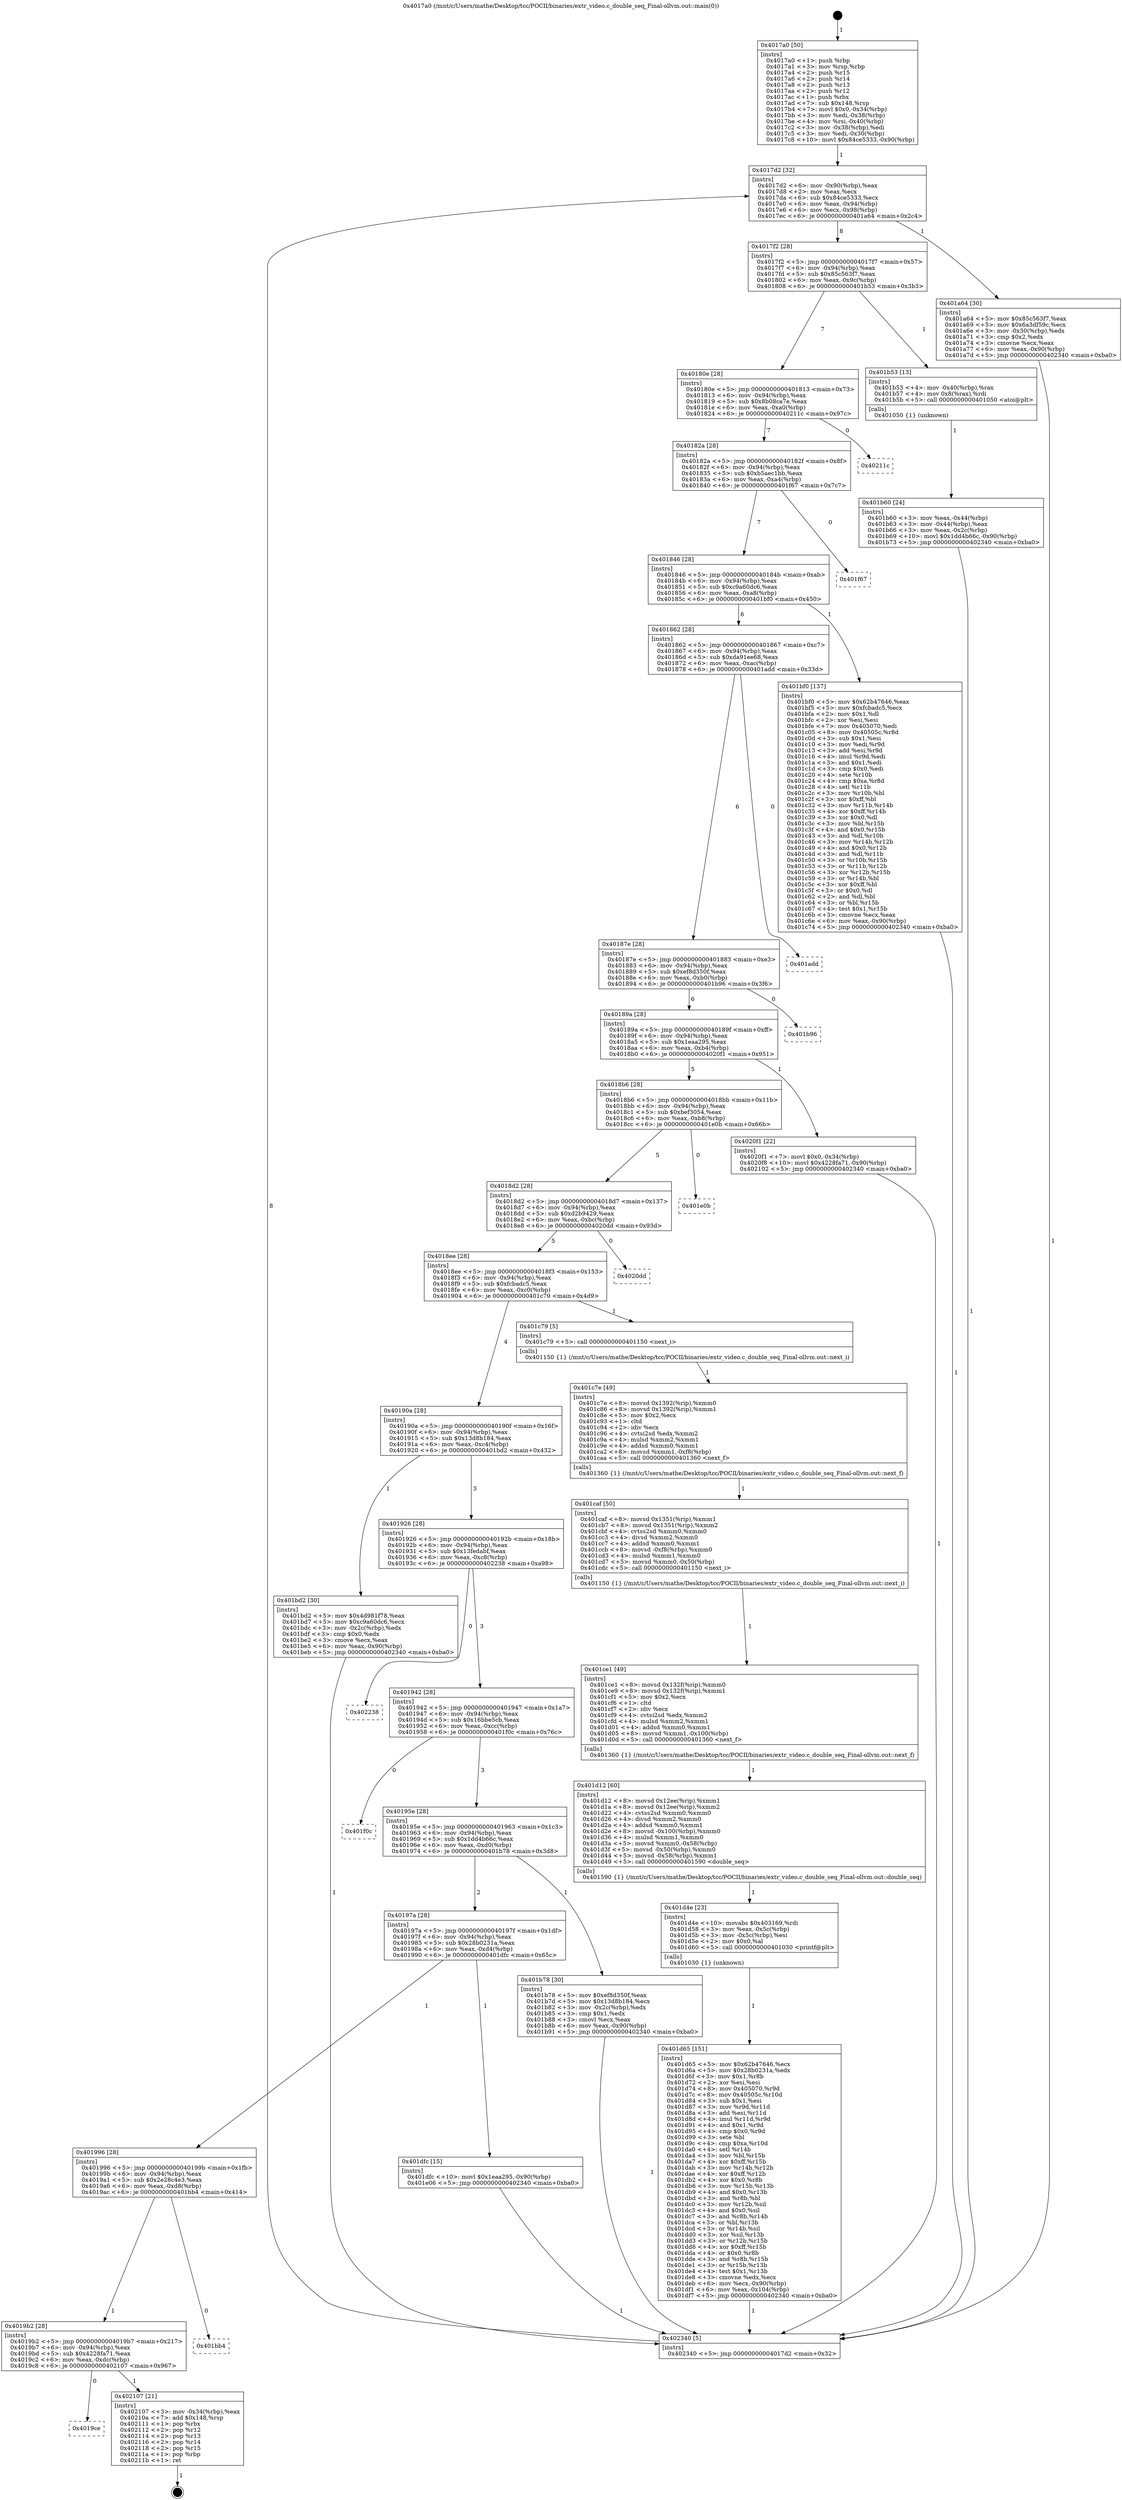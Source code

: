 digraph "0x4017a0" {
  label = "0x4017a0 (/mnt/c/Users/mathe/Desktop/tcc/POCII/binaries/extr_video.c_double_seq_Final-ollvm.out::main(0))"
  labelloc = "t"
  node[shape=record]

  Entry [label="",width=0.3,height=0.3,shape=circle,fillcolor=black,style=filled]
  "0x4017d2" [label="{
     0x4017d2 [32]\l
     | [instrs]\l
     &nbsp;&nbsp;0x4017d2 \<+6\>: mov -0x90(%rbp),%eax\l
     &nbsp;&nbsp;0x4017d8 \<+2\>: mov %eax,%ecx\l
     &nbsp;&nbsp;0x4017da \<+6\>: sub $0x84ce5333,%ecx\l
     &nbsp;&nbsp;0x4017e0 \<+6\>: mov %eax,-0x94(%rbp)\l
     &nbsp;&nbsp;0x4017e6 \<+6\>: mov %ecx,-0x98(%rbp)\l
     &nbsp;&nbsp;0x4017ec \<+6\>: je 0000000000401a64 \<main+0x2c4\>\l
  }"]
  "0x401a64" [label="{
     0x401a64 [30]\l
     | [instrs]\l
     &nbsp;&nbsp;0x401a64 \<+5\>: mov $0x85c563f7,%eax\l
     &nbsp;&nbsp;0x401a69 \<+5\>: mov $0x6a3df59c,%ecx\l
     &nbsp;&nbsp;0x401a6e \<+3\>: mov -0x30(%rbp),%edx\l
     &nbsp;&nbsp;0x401a71 \<+3\>: cmp $0x2,%edx\l
     &nbsp;&nbsp;0x401a74 \<+3\>: cmovne %ecx,%eax\l
     &nbsp;&nbsp;0x401a77 \<+6\>: mov %eax,-0x90(%rbp)\l
     &nbsp;&nbsp;0x401a7d \<+5\>: jmp 0000000000402340 \<main+0xba0\>\l
  }"]
  "0x4017f2" [label="{
     0x4017f2 [28]\l
     | [instrs]\l
     &nbsp;&nbsp;0x4017f2 \<+5\>: jmp 00000000004017f7 \<main+0x57\>\l
     &nbsp;&nbsp;0x4017f7 \<+6\>: mov -0x94(%rbp),%eax\l
     &nbsp;&nbsp;0x4017fd \<+5\>: sub $0x85c563f7,%eax\l
     &nbsp;&nbsp;0x401802 \<+6\>: mov %eax,-0x9c(%rbp)\l
     &nbsp;&nbsp;0x401808 \<+6\>: je 0000000000401b53 \<main+0x3b3\>\l
  }"]
  "0x402340" [label="{
     0x402340 [5]\l
     | [instrs]\l
     &nbsp;&nbsp;0x402340 \<+5\>: jmp 00000000004017d2 \<main+0x32\>\l
  }"]
  "0x4017a0" [label="{
     0x4017a0 [50]\l
     | [instrs]\l
     &nbsp;&nbsp;0x4017a0 \<+1\>: push %rbp\l
     &nbsp;&nbsp;0x4017a1 \<+3\>: mov %rsp,%rbp\l
     &nbsp;&nbsp;0x4017a4 \<+2\>: push %r15\l
     &nbsp;&nbsp;0x4017a6 \<+2\>: push %r14\l
     &nbsp;&nbsp;0x4017a8 \<+2\>: push %r13\l
     &nbsp;&nbsp;0x4017aa \<+2\>: push %r12\l
     &nbsp;&nbsp;0x4017ac \<+1\>: push %rbx\l
     &nbsp;&nbsp;0x4017ad \<+7\>: sub $0x148,%rsp\l
     &nbsp;&nbsp;0x4017b4 \<+7\>: movl $0x0,-0x34(%rbp)\l
     &nbsp;&nbsp;0x4017bb \<+3\>: mov %edi,-0x38(%rbp)\l
     &nbsp;&nbsp;0x4017be \<+4\>: mov %rsi,-0x40(%rbp)\l
     &nbsp;&nbsp;0x4017c2 \<+3\>: mov -0x38(%rbp),%edi\l
     &nbsp;&nbsp;0x4017c5 \<+3\>: mov %edi,-0x30(%rbp)\l
     &nbsp;&nbsp;0x4017c8 \<+10\>: movl $0x84ce5333,-0x90(%rbp)\l
  }"]
  Exit [label="",width=0.3,height=0.3,shape=circle,fillcolor=black,style=filled,peripheries=2]
  "0x401b53" [label="{
     0x401b53 [13]\l
     | [instrs]\l
     &nbsp;&nbsp;0x401b53 \<+4\>: mov -0x40(%rbp),%rax\l
     &nbsp;&nbsp;0x401b57 \<+4\>: mov 0x8(%rax),%rdi\l
     &nbsp;&nbsp;0x401b5b \<+5\>: call 0000000000401050 \<atoi@plt\>\l
     | [calls]\l
     &nbsp;&nbsp;0x401050 \{1\} (unknown)\l
  }"]
  "0x40180e" [label="{
     0x40180e [28]\l
     | [instrs]\l
     &nbsp;&nbsp;0x40180e \<+5\>: jmp 0000000000401813 \<main+0x73\>\l
     &nbsp;&nbsp;0x401813 \<+6\>: mov -0x94(%rbp),%eax\l
     &nbsp;&nbsp;0x401819 \<+5\>: sub $0x8b08ca7e,%eax\l
     &nbsp;&nbsp;0x40181e \<+6\>: mov %eax,-0xa0(%rbp)\l
     &nbsp;&nbsp;0x401824 \<+6\>: je 000000000040211c \<main+0x97c\>\l
  }"]
  "0x401b60" [label="{
     0x401b60 [24]\l
     | [instrs]\l
     &nbsp;&nbsp;0x401b60 \<+3\>: mov %eax,-0x44(%rbp)\l
     &nbsp;&nbsp;0x401b63 \<+3\>: mov -0x44(%rbp),%eax\l
     &nbsp;&nbsp;0x401b66 \<+3\>: mov %eax,-0x2c(%rbp)\l
     &nbsp;&nbsp;0x401b69 \<+10\>: movl $0x1dd4b66c,-0x90(%rbp)\l
     &nbsp;&nbsp;0x401b73 \<+5\>: jmp 0000000000402340 \<main+0xba0\>\l
  }"]
  "0x4019ce" [label="{
     0x4019ce\l
  }", style=dashed]
  "0x40211c" [label="{
     0x40211c\l
  }", style=dashed]
  "0x40182a" [label="{
     0x40182a [28]\l
     | [instrs]\l
     &nbsp;&nbsp;0x40182a \<+5\>: jmp 000000000040182f \<main+0x8f\>\l
     &nbsp;&nbsp;0x40182f \<+6\>: mov -0x94(%rbp),%eax\l
     &nbsp;&nbsp;0x401835 \<+5\>: sub $0xb5aec1bb,%eax\l
     &nbsp;&nbsp;0x40183a \<+6\>: mov %eax,-0xa4(%rbp)\l
     &nbsp;&nbsp;0x401840 \<+6\>: je 0000000000401f67 \<main+0x7c7\>\l
  }"]
  "0x402107" [label="{
     0x402107 [21]\l
     | [instrs]\l
     &nbsp;&nbsp;0x402107 \<+3\>: mov -0x34(%rbp),%eax\l
     &nbsp;&nbsp;0x40210a \<+7\>: add $0x148,%rsp\l
     &nbsp;&nbsp;0x402111 \<+1\>: pop %rbx\l
     &nbsp;&nbsp;0x402112 \<+2\>: pop %r12\l
     &nbsp;&nbsp;0x402114 \<+2\>: pop %r13\l
     &nbsp;&nbsp;0x402116 \<+2\>: pop %r14\l
     &nbsp;&nbsp;0x402118 \<+2\>: pop %r15\l
     &nbsp;&nbsp;0x40211a \<+1\>: pop %rbp\l
     &nbsp;&nbsp;0x40211b \<+1\>: ret\l
  }"]
  "0x401f67" [label="{
     0x401f67\l
  }", style=dashed]
  "0x401846" [label="{
     0x401846 [28]\l
     | [instrs]\l
     &nbsp;&nbsp;0x401846 \<+5\>: jmp 000000000040184b \<main+0xab\>\l
     &nbsp;&nbsp;0x40184b \<+6\>: mov -0x94(%rbp),%eax\l
     &nbsp;&nbsp;0x401851 \<+5\>: sub $0xc9a60dc6,%eax\l
     &nbsp;&nbsp;0x401856 \<+6\>: mov %eax,-0xa8(%rbp)\l
     &nbsp;&nbsp;0x40185c \<+6\>: je 0000000000401bf0 \<main+0x450\>\l
  }"]
  "0x4019b2" [label="{
     0x4019b2 [28]\l
     | [instrs]\l
     &nbsp;&nbsp;0x4019b2 \<+5\>: jmp 00000000004019b7 \<main+0x217\>\l
     &nbsp;&nbsp;0x4019b7 \<+6\>: mov -0x94(%rbp),%eax\l
     &nbsp;&nbsp;0x4019bd \<+5\>: sub $0x4228fa71,%eax\l
     &nbsp;&nbsp;0x4019c2 \<+6\>: mov %eax,-0xdc(%rbp)\l
     &nbsp;&nbsp;0x4019c8 \<+6\>: je 0000000000402107 \<main+0x967\>\l
  }"]
  "0x401bf0" [label="{
     0x401bf0 [137]\l
     | [instrs]\l
     &nbsp;&nbsp;0x401bf0 \<+5\>: mov $0x62b47646,%eax\l
     &nbsp;&nbsp;0x401bf5 \<+5\>: mov $0xfcbadc5,%ecx\l
     &nbsp;&nbsp;0x401bfa \<+2\>: mov $0x1,%dl\l
     &nbsp;&nbsp;0x401bfc \<+2\>: xor %esi,%esi\l
     &nbsp;&nbsp;0x401bfe \<+7\>: mov 0x405070,%edi\l
     &nbsp;&nbsp;0x401c05 \<+8\>: mov 0x40505c,%r8d\l
     &nbsp;&nbsp;0x401c0d \<+3\>: sub $0x1,%esi\l
     &nbsp;&nbsp;0x401c10 \<+3\>: mov %edi,%r9d\l
     &nbsp;&nbsp;0x401c13 \<+3\>: add %esi,%r9d\l
     &nbsp;&nbsp;0x401c16 \<+4\>: imul %r9d,%edi\l
     &nbsp;&nbsp;0x401c1a \<+3\>: and $0x1,%edi\l
     &nbsp;&nbsp;0x401c1d \<+3\>: cmp $0x0,%edi\l
     &nbsp;&nbsp;0x401c20 \<+4\>: sete %r10b\l
     &nbsp;&nbsp;0x401c24 \<+4\>: cmp $0xa,%r8d\l
     &nbsp;&nbsp;0x401c28 \<+4\>: setl %r11b\l
     &nbsp;&nbsp;0x401c2c \<+3\>: mov %r10b,%bl\l
     &nbsp;&nbsp;0x401c2f \<+3\>: xor $0xff,%bl\l
     &nbsp;&nbsp;0x401c32 \<+3\>: mov %r11b,%r14b\l
     &nbsp;&nbsp;0x401c35 \<+4\>: xor $0xff,%r14b\l
     &nbsp;&nbsp;0x401c39 \<+3\>: xor $0x0,%dl\l
     &nbsp;&nbsp;0x401c3c \<+3\>: mov %bl,%r15b\l
     &nbsp;&nbsp;0x401c3f \<+4\>: and $0x0,%r15b\l
     &nbsp;&nbsp;0x401c43 \<+3\>: and %dl,%r10b\l
     &nbsp;&nbsp;0x401c46 \<+3\>: mov %r14b,%r12b\l
     &nbsp;&nbsp;0x401c49 \<+4\>: and $0x0,%r12b\l
     &nbsp;&nbsp;0x401c4d \<+3\>: and %dl,%r11b\l
     &nbsp;&nbsp;0x401c50 \<+3\>: or %r10b,%r15b\l
     &nbsp;&nbsp;0x401c53 \<+3\>: or %r11b,%r12b\l
     &nbsp;&nbsp;0x401c56 \<+3\>: xor %r12b,%r15b\l
     &nbsp;&nbsp;0x401c59 \<+3\>: or %r14b,%bl\l
     &nbsp;&nbsp;0x401c5c \<+3\>: xor $0xff,%bl\l
     &nbsp;&nbsp;0x401c5f \<+3\>: or $0x0,%dl\l
     &nbsp;&nbsp;0x401c62 \<+2\>: and %dl,%bl\l
     &nbsp;&nbsp;0x401c64 \<+3\>: or %bl,%r15b\l
     &nbsp;&nbsp;0x401c67 \<+4\>: test $0x1,%r15b\l
     &nbsp;&nbsp;0x401c6b \<+3\>: cmovne %ecx,%eax\l
     &nbsp;&nbsp;0x401c6e \<+6\>: mov %eax,-0x90(%rbp)\l
     &nbsp;&nbsp;0x401c74 \<+5\>: jmp 0000000000402340 \<main+0xba0\>\l
  }"]
  "0x401862" [label="{
     0x401862 [28]\l
     | [instrs]\l
     &nbsp;&nbsp;0x401862 \<+5\>: jmp 0000000000401867 \<main+0xc7\>\l
     &nbsp;&nbsp;0x401867 \<+6\>: mov -0x94(%rbp),%eax\l
     &nbsp;&nbsp;0x40186d \<+5\>: sub $0xda91ee68,%eax\l
     &nbsp;&nbsp;0x401872 \<+6\>: mov %eax,-0xac(%rbp)\l
     &nbsp;&nbsp;0x401878 \<+6\>: je 0000000000401add \<main+0x33d\>\l
  }"]
  "0x401bb4" [label="{
     0x401bb4\l
  }", style=dashed]
  "0x401add" [label="{
     0x401add\l
  }", style=dashed]
  "0x40187e" [label="{
     0x40187e [28]\l
     | [instrs]\l
     &nbsp;&nbsp;0x40187e \<+5\>: jmp 0000000000401883 \<main+0xe3\>\l
     &nbsp;&nbsp;0x401883 \<+6\>: mov -0x94(%rbp),%eax\l
     &nbsp;&nbsp;0x401889 \<+5\>: sub $0xef8d350f,%eax\l
     &nbsp;&nbsp;0x40188e \<+6\>: mov %eax,-0xb0(%rbp)\l
     &nbsp;&nbsp;0x401894 \<+6\>: je 0000000000401b96 \<main+0x3f6\>\l
  }"]
  "0x401996" [label="{
     0x401996 [28]\l
     | [instrs]\l
     &nbsp;&nbsp;0x401996 \<+5\>: jmp 000000000040199b \<main+0x1fb\>\l
     &nbsp;&nbsp;0x40199b \<+6\>: mov -0x94(%rbp),%eax\l
     &nbsp;&nbsp;0x4019a1 \<+5\>: sub $0x2e28c4e3,%eax\l
     &nbsp;&nbsp;0x4019a6 \<+6\>: mov %eax,-0xd8(%rbp)\l
     &nbsp;&nbsp;0x4019ac \<+6\>: je 0000000000401bb4 \<main+0x414\>\l
  }"]
  "0x401b96" [label="{
     0x401b96\l
  }", style=dashed]
  "0x40189a" [label="{
     0x40189a [28]\l
     | [instrs]\l
     &nbsp;&nbsp;0x40189a \<+5\>: jmp 000000000040189f \<main+0xff\>\l
     &nbsp;&nbsp;0x40189f \<+6\>: mov -0x94(%rbp),%eax\l
     &nbsp;&nbsp;0x4018a5 \<+5\>: sub $0x1eaa295,%eax\l
     &nbsp;&nbsp;0x4018aa \<+6\>: mov %eax,-0xb4(%rbp)\l
     &nbsp;&nbsp;0x4018b0 \<+6\>: je 00000000004020f1 \<main+0x951\>\l
  }"]
  "0x401dfc" [label="{
     0x401dfc [15]\l
     | [instrs]\l
     &nbsp;&nbsp;0x401dfc \<+10\>: movl $0x1eaa295,-0x90(%rbp)\l
     &nbsp;&nbsp;0x401e06 \<+5\>: jmp 0000000000402340 \<main+0xba0\>\l
  }"]
  "0x4020f1" [label="{
     0x4020f1 [22]\l
     | [instrs]\l
     &nbsp;&nbsp;0x4020f1 \<+7\>: movl $0x0,-0x34(%rbp)\l
     &nbsp;&nbsp;0x4020f8 \<+10\>: movl $0x4228fa71,-0x90(%rbp)\l
     &nbsp;&nbsp;0x402102 \<+5\>: jmp 0000000000402340 \<main+0xba0\>\l
  }"]
  "0x4018b6" [label="{
     0x4018b6 [28]\l
     | [instrs]\l
     &nbsp;&nbsp;0x4018b6 \<+5\>: jmp 00000000004018bb \<main+0x11b\>\l
     &nbsp;&nbsp;0x4018bb \<+6\>: mov -0x94(%rbp),%eax\l
     &nbsp;&nbsp;0x4018c1 \<+5\>: sub $0xbef3054,%eax\l
     &nbsp;&nbsp;0x4018c6 \<+6\>: mov %eax,-0xb8(%rbp)\l
     &nbsp;&nbsp;0x4018cc \<+6\>: je 0000000000401e0b \<main+0x66b\>\l
  }"]
  "0x401d65" [label="{
     0x401d65 [151]\l
     | [instrs]\l
     &nbsp;&nbsp;0x401d65 \<+5\>: mov $0x62b47646,%ecx\l
     &nbsp;&nbsp;0x401d6a \<+5\>: mov $0x28b0231a,%edx\l
     &nbsp;&nbsp;0x401d6f \<+3\>: mov $0x1,%r8b\l
     &nbsp;&nbsp;0x401d72 \<+2\>: xor %esi,%esi\l
     &nbsp;&nbsp;0x401d74 \<+8\>: mov 0x405070,%r9d\l
     &nbsp;&nbsp;0x401d7c \<+8\>: mov 0x40505c,%r10d\l
     &nbsp;&nbsp;0x401d84 \<+3\>: sub $0x1,%esi\l
     &nbsp;&nbsp;0x401d87 \<+3\>: mov %r9d,%r11d\l
     &nbsp;&nbsp;0x401d8a \<+3\>: add %esi,%r11d\l
     &nbsp;&nbsp;0x401d8d \<+4\>: imul %r11d,%r9d\l
     &nbsp;&nbsp;0x401d91 \<+4\>: and $0x1,%r9d\l
     &nbsp;&nbsp;0x401d95 \<+4\>: cmp $0x0,%r9d\l
     &nbsp;&nbsp;0x401d99 \<+3\>: sete %bl\l
     &nbsp;&nbsp;0x401d9c \<+4\>: cmp $0xa,%r10d\l
     &nbsp;&nbsp;0x401da0 \<+4\>: setl %r14b\l
     &nbsp;&nbsp;0x401da4 \<+3\>: mov %bl,%r15b\l
     &nbsp;&nbsp;0x401da7 \<+4\>: xor $0xff,%r15b\l
     &nbsp;&nbsp;0x401dab \<+3\>: mov %r14b,%r12b\l
     &nbsp;&nbsp;0x401dae \<+4\>: xor $0xff,%r12b\l
     &nbsp;&nbsp;0x401db2 \<+4\>: xor $0x0,%r8b\l
     &nbsp;&nbsp;0x401db6 \<+3\>: mov %r15b,%r13b\l
     &nbsp;&nbsp;0x401db9 \<+4\>: and $0x0,%r13b\l
     &nbsp;&nbsp;0x401dbd \<+3\>: and %r8b,%bl\l
     &nbsp;&nbsp;0x401dc0 \<+3\>: mov %r12b,%sil\l
     &nbsp;&nbsp;0x401dc3 \<+4\>: and $0x0,%sil\l
     &nbsp;&nbsp;0x401dc7 \<+3\>: and %r8b,%r14b\l
     &nbsp;&nbsp;0x401dca \<+3\>: or %bl,%r13b\l
     &nbsp;&nbsp;0x401dcd \<+3\>: or %r14b,%sil\l
     &nbsp;&nbsp;0x401dd0 \<+3\>: xor %sil,%r13b\l
     &nbsp;&nbsp;0x401dd3 \<+3\>: or %r12b,%r15b\l
     &nbsp;&nbsp;0x401dd6 \<+4\>: xor $0xff,%r15b\l
     &nbsp;&nbsp;0x401dda \<+4\>: or $0x0,%r8b\l
     &nbsp;&nbsp;0x401dde \<+3\>: and %r8b,%r15b\l
     &nbsp;&nbsp;0x401de1 \<+3\>: or %r15b,%r13b\l
     &nbsp;&nbsp;0x401de4 \<+4\>: test $0x1,%r13b\l
     &nbsp;&nbsp;0x401de8 \<+3\>: cmovne %edx,%ecx\l
     &nbsp;&nbsp;0x401deb \<+6\>: mov %ecx,-0x90(%rbp)\l
     &nbsp;&nbsp;0x401df1 \<+6\>: mov %eax,-0x104(%rbp)\l
     &nbsp;&nbsp;0x401df7 \<+5\>: jmp 0000000000402340 \<main+0xba0\>\l
  }"]
  "0x401e0b" [label="{
     0x401e0b\l
  }", style=dashed]
  "0x4018d2" [label="{
     0x4018d2 [28]\l
     | [instrs]\l
     &nbsp;&nbsp;0x4018d2 \<+5\>: jmp 00000000004018d7 \<main+0x137\>\l
     &nbsp;&nbsp;0x4018d7 \<+6\>: mov -0x94(%rbp),%eax\l
     &nbsp;&nbsp;0x4018dd \<+5\>: sub $0xd2b9429,%eax\l
     &nbsp;&nbsp;0x4018e2 \<+6\>: mov %eax,-0xbc(%rbp)\l
     &nbsp;&nbsp;0x4018e8 \<+6\>: je 00000000004020dd \<main+0x93d\>\l
  }"]
  "0x401d4e" [label="{
     0x401d4e [23]\l
     | [instrs]\l
     &nbsp;&nbsp;0x401d4e \<+10\>: movabs $0x403169,%rdi\l
     &nbsp;&nbsp;0x401d58 \<+3\>: mov %eax,-0x5c(%rbp)\l
     &nbsp;&nbsp;0x401d5b \<+3\>: mov -0x5c(%rbp),%esi\l
     &nbsp;&nbsp;0x401d5e \<+2\>: mov $0x0,%al\l
     &nbsp;&nbsp;0x401d60 \<+5\>: call 0000000000401030 \<printf@plt\>\l
     | [calls]\l
     &nbsp;&nbsp;0x401030 \{1\} (unknown)\l
  }"]
  "0x4020dd" [label="{
     0x4020dd\l
  }", style=dashed]
  "0x4018ee" [label="{
     0x4018ee [28]\l
     | [instrs]\l
     &nbsp;&nbsp;0x4018ee \<+5\>: jmp 00000000004018f3 \<main+0x153\>\l
     &nbsp;&nbsp;0x4018f3 \<+6\>: mov -0x94(%rbp),%eax\l
     &nbsp;&nbsp;0x4018f9 \<+5\>: sub $0xfcbadc5,%eax\l
     &nbsp;&nbsp;0x4018fe \<+6\>: mov %eax,-0xc0(%rbp)\l
     &nbsp;&nbsp;0x401904 \<+6\>: je 0000000000401c79 \<main+0x4d9\>\l
  }"]
  "0x401d12" [label="{
     0x401d12 [60]\l
     | [instrs]\l
     &nbsp;&nbsp;0x401d12 \<+8\>: movsd 0x12ee(%rip),%xmm1\l
     &nbsp;&nbsp;0x401d1a \<+8\>: movsd 0x12ee(%rip),%xmm2\l
     &nbsp;&nbsp;0x401d22 \<+4\>: cvtss2sd %xmm0,%xmm0\l
     &nbsp;&nbsp;0x401d26 \<+4\>: divsd %xmm2,%xmm0\l
     &nbsp;&nbsp;0x401d2a \<+4\>: addsd %xmm0,%xmm1\l
     &nbsp;&nbsp;0x401d2e \<+8\>: movsd -0x100(%rbp),%xmm0\l
     &nbsp;&nbsp;0x401d36 \<+4\>: mulsd %xmm1,%xmm0\l
     &nbsp;&nbsp;0x401d3a \<+5\>: movsd %xmm0,-0x58(%rbp)\l
     &nbsp;&nbsp;0x401d3f \<+5\>: movsd -0x50(%rbp),%xmm0\l
     &nbsp;&nbsp;0x401d44 \<+5\>: movsd -0x58(%rbp),%xmm1\l
     &nbsp;&nbsp;0x401d49 \<+5\>: call 0000000000401590 \<double_seq\>\l
     | [calls]\l
     &nbsp;&nbsp;0x401590 \{1\} (/mnt/c/Users/mathe/Desktop/tcc/POCII/binaries/extr_video.c_double_seq_Final-ollvm.out::double_seq)\l
  }"]
  "0x401c79" [label="{
     0x401c79 [5]\l
     | [instrs]\l
     &nbsp;&nbsp;0x401c79 \<+5\>: call 0000000000401150 \<next_i\>\l
     | [calls]\l
     &nbsp;&nbsp;0x401150 \{1\} (/mnt/c/Users/mathe/Desktop/tcc/POCII/binaries/extr_video.c_double_seq_Final-ollvm.out::next_i)\l
  }"]
  "0x40190a" [label="{
     0x40190a [28]\l
     | [instrs]\l
     &nbsp;&nbsp;0x40190a \<+5\>: jmp 000000000040190f \<main+0x16f\>\l
     &nbsp;&nbsp;0x40190f \<+6\>: mov -0x94(%rbp),%eax\l
     &nbsp;&nbsp;0x401915 \<+5\>: sub $0x13d8b184,%eax\l
     &nbsp;&nbsp;0x40191a \<+6\>: mov %eax,-0xc4(%rbp)\l
     &nbsp;&nbsp;0x401920 \<+6\>: je 0000000000401bd2 \<main+0x432\>\l
  }"]
  "0x401ce1" [label="{
     0x401ce1 [49]\l
     | [instrs]\l
     &nbsp;&nbsp;0x401ce1 \<+8\>: movsd 0x132f(%rip),%xmm0\l
     &nbsp;&nbsp;0x401ce9 \<+8\>: movsd 0x132f(%rip),%xmm1\l
     &nbsp;&nbsp;0x401cf1 \<+5\>: mov $0x2,%ecx\l
     &nbsp;&nbsp;0x401cf6 \<+1\>: cltd\l
     &nbsp;&nbsp;0x401cf7 \<+2\>: idiv %ecx\l
     &nbsp;&nbsp;0x401cf9 \<+4\>: cvtsi2sd %edx,%xmm2\l
     &nbsp;&nbsp;0x401cfd \<+4\>: mulsd %xmm2,%xmm1\l
     &nbsp;&nbsp;0x401d01 \<+4\>: addsd %xmm0,%xmm1\l
     &nbsp;&nbsp;0x401d05 \<+8\>: movsd %xmm1,-0x100(%rbp)\l
     &nbsp;&nbsp;0x401d0d \<+5\>: call 0000000000401360 \<next_f\>\l
     | [calls]\l
     &nbsp;&nbsp;0x401360 \{1\} (/mnt/c/Users/mathe/Desktop/tcc/POCII/binaries/extr_video.c_double_seq_Final-ollvm.out::next_f)\l
  }"]
  "0x401bd2" [label="{
     0x401bd2 [30]\l
     | [instrs]\l
     &nbsp;&nbsp;0x401bd2 \<+5\>: mov $0x4d981f78,%eax\l
     &nbsp;&nbsp;0x401bd7 \<+5\>: mov $0xc9a60dc6,%ecx\l
     &nbsp;&nbsp;0x401bdc \<+3\>: mov -0x2c(%rbp),%edx\l
     &nbsp;&nbsp;0x401bdf \<+3\>: cmp $0x0,%edx\l
     &nbsp;&nbsp;0x401be2 \<+3\>: cmove %ecx,%eax\l
     &nbsp;&nbsp;0x401be5 \<+6\>: mov %eax,-0x90(%rbp)\l
     &nbsp;&nbsp;0x401beb \<+5\>: jmp 0000000000402340 \<main+0xba0\>\l
  }"]
  "0x401926" [label="{
     0x401926 [28]\l
     | [instrs]\l
     &nbsp;&nbsp;0x401926 \<+5\>: jmp 000000000040192b \<main+0x18b\>\l
     &nbsp;&nbsp;0x40192b \<+6\>: mov -0x94(%rbp),%eax\l
     &nbsp;&nbsp;0x401931 \<+5\>: sub $0x13fedabf,%eax\l
     &nbsp;&nbsp;0x401936 \<+6\>: mov %eax,-0xc8(%rbp)\l
     &nbsp;&nbsp;0x40193c \<+6\>: je 0000000000402238 \<main+0xa98\>\l
  }"]
  "0x401caf" [label="{
     0x401caf [50]\l
     | [instrs]\l
     &nbsp;&nbsp;0x401caf \<+8\>: movsd 0x1351(%rip),%xmm1\l
     &nbsp;&nbsp;0x401cb7 \<+8\>: movsd 0x1351(%rip),%xmm2\l
     &nbsp;&nbsp;0x401cbf \<+4\>: cvtss2sd %xmm0,%xmm0\l
     &nbsp;&nbsp;0x401cc3 \<+4\>: divsd %xmm2,%xmm0\l
     &nbsp;&nbsp;0x401cc7 \<+4\>: addsd %xmm0,%xmm1\l
     &nbsp;&nbsp;0x401ccb \<+8\>: movsd -0xf8(%rbp),%xmm0\l
     &nbsp;&nbsp;0x401cd3 \<+4\>: mulsd %xmm1,%xmm0\l
     &nbsp;&nbsp;0x401cd7 \<+5\>: movsd %xmm0,-0x50(%rbp)\l
     &nbsp;&nbsp;0x401cdc \<+5\>: call 0000000000401150 \<next_i\>\l
     | [calls]\l
     &nbsp;&nbsp;0x401150 \{1\} (/mnt/c/Users/mathe/Desktop/tcc/POCII/binaries/extr_video.c_double_seq_Final-ollvm.out::next_i)\l
  }"]
  "0x402238" [label="{
     0x402238\l
  }", style=dashed]
  "0x401942" [label="{
     0x401942 [28]\l
     | [instrs]\l
     &nbsp;&nbsp;0x401942 \<+5\>: jmp 0000000000401947 \<main+0x1a7\>\l
     &nbsp;&nbsp;0x401947 \<+6\>: mov -0x94(%rbp),%eax\l
     &nbsp;&nbsp;0x40194d \<+5\>: sub $0x16bbe5cb,%eax\l
     &nbsp;&nbsp;0x401952 \<+6\>: mov %eax,-0xcc(%rbp)\l
     &nbsp;&nbsp;0x401958 \<+6\>: je 0000000000401f0c \<main+0x76c\>\l
  }"]
  "0x401c7e" [label="{
     0x401c7e [49]\l
     | [instrs]\l
     &nbsp;&nbsp;0x401c7e \<+8\>: movsd 0x1392(%rip),%xmm0\l
     &nbsp;&nbsp;0x401c86 \<+8\>: movsd 0x1392(%rip),%xmm1\l
     &nbsp;&nbsp;0x401c8e \<+5\>: mov $0x2,%ecx\l
     &nbsp;&nbsp;0x401c93 \<+1\>: cltd\l
     &nbsp;&nbsp;0x401c94 \<+2\>: idiv %ecx\l
     &nbsp;&nbsp;0x401c96 \<+4\>: cvtsi2sd %edx,%xmm2\l
     &nbsp;&nbsp;0x401c9a \<+4\>: mulsd %xmm2,%xmm1\l
     &nbsp;&nbsp;0x401c9e \<+4\>: addsd %xmm0,%xmm1\l
     &nbsp;&nbsp;0x401ca2 \<+8\>: movsd %xmm1,-0xf8(%rbp)\l
     &nbsp;&nbsp;0x401caa \<+5\>: call 0000000000401360 \<next_f\>\l
     | [calls]\l
     &nbsp;&nbsp;0x401360 \{1\} (/mnt/c/Users/mathe/Desktop/tcc/POCII/binaries/extr_video.c_double_seq_Final-ollvm.out::next_f)\l
  }"]
  "0x401f0c" [label="{
     0x401f0c\l
  }", style=dashed]
  "0x40195e" [label="{
     0x40195e [28]\l
     | [instrs]\l
     &nbsp;&nbsp;0x40195e \<+5\>: jmp 0000000000401963 \<main+0x1c3\>\l
     &nbsp;&nbsp;0x401963 \<+6\>: mov -0x94(%rbp),%eax\l
     &nbsp;&nbsp;0x401969 \<+5\>: sub $0x1dd4b66c,%eax\l
     &nbsp;&nbsp;0x40196e \<+6\>: mov %eax,-0xd0(%rbp)\l
     &nbsp;&nbsp;0x401974 \<+6\>: je 0000000000401b78 \<main+0x3d8\>\l
  }"]
  "0x40197a" [label="{
     0x40197a [28]\l
     | [instrs]\l
     &nbsp;&nbsp;0x40197a \<+5\>: jmp 000000000040197f \<main+0x1df\>\l
     &nbsp;&nbsp;0x40197f \<+6\>: mov -0x94(%rbp),%eax\l
     &nbsp;&nbsp;0x401985 \<+5\>: sub $0x28b0231a,%eax\l
     &nbsp;&nbsp;0x40198a \<+6\>: mov %eax,-0xd4(%rbp)\l
     &nbsp;&nbsp;0x401990 \<+6\>: je 0000000000401dfc \<main+0x65c\>\l
  }"]
  "0x401b78" [label="{
     0x401b78 [30]\l
     | [instrs]\l
     &nbsp;&nbsp;0x401b78 \<+5\>: mov $0xef8d350f,%eax\l
     &nbsp;&nbsp;0x401b7d \<+5\>: mov $0x13d8b184,%ecx\l
     &nbsp;&nbsp;0x401b82 \<+3\>: mov -0x2c(%rbp),%edx\l
     &nbsp;&nbsp;0x401b85 \<+3\>: cmp $0x1,%edx\l
     &nbsp;&nbsp;0x401b88 \<+3\>: cmovl %ecx,%eax\l
     &nbsp;&nbsp;0x401b8b \<+6\>: mov %eax,-0x90(%rbp)\l
     &nbsp;&nbsp;0x401b91 \<+5\>: jmp 0000000000402340 \<main+0xba0\>\l
  }"]
  Entry -> "0x4017a0" [label=" 1"]
  "0x4017d2" -> "0x401a64" [label=" 1"]
  "0x4017d2" -> "0x4017f2" [label=" 8"]
  "0x401a64" -> "0x402340" [label=" 1"]
  "0x4017a0" -> "0x4017d2" [label=" 1"]
  "0x402340" -> "0x4017d2" [label=" 8"]
  "0x402107" -> Exit [label=" 1"]
  "0x4017f2" -> "0x401b53" [label=" 1"]
  "0x4017f2" -> "0x40180e" [label=" 7"]
  "0x401b53" -> "0x401b60" [label=" 1"]
  "0x401b60" -> "0x402340" [label=" 1"]
  "0x4019b2" -> "0x4019ce" [label=" 0"]
  "0x40180e" -> "0x40211c" [label=" 0"]
  "0x40180e" -> "0x40182a" [label=" 7"]
  "0x4019b2" -> "0x402107" [label=" 1"]
  "0x40182a" -> "0x401f67" [label=" 0"]
  "0x40182a" -> "0x401846" [label=" 7"]
  "0x401996" -> "0x4019b2" [label=" 1"]
  "0x401846" -> "0x401bf0" [label=" 1"]
  "0x401846" -> "0x401862" [label=" 6"]
  "0x401996" -> "0x401bb4" [label=" 0"]
  "0x401862" -> "0x401add" [label=" 0"]
  "0x401862" -> "0x40187e" [label=" 6"]
  "0x4020f1" -> "0x402340" [label=" 1"]
  "0x40187e" -> "0x401b96" [label=" 0"]
  "0x40187e" -> "0x40189a" [label=" 6"]
  "0x401dfc" -> "0x402340" [label=" 1"]
  "0x40189a" -> "0x4020f1" [label=" 1"]
  "0x40189a" -> "0x4018b6" [label=" 5"]
  "0x40197a" -> "0x401996" [label=" 1"]
  "0x4018b6" -> "0x401e0b" [label=" 0"]
  "0x4018b6" -> "0x4018d2" [label=" 5"]
  "0x40197a" -> "0x401dfc" [label=" 1"]
  "0x4018d2" -> "0x4020dd" [label=" 0"]
  "0x4018d2" -> "0x4018ee" [label=" 5"]
  "0x401d65" -> "0x402340" [label=" 1"]
  "0x4018ee" -> "0x401c79" [label=" 1"]
  "0x4018ee" -> "0x40190a" [label=" 4"]
  "0x401d4e" -> "0x401d65" [label=" 1"]
  "0x40190a" -> "0x401bd2" [label=" 1"]
  "0x40190a" -> "0x401926" [label=" 3"]
  "0x401d12" -> "0x401d4e" [label=" 1"]
  "0x401926" -> "0x402238" [label=" 0"]
  "0x401926" -> "0x401942" [label=" 3"]
  "0x401ce1" -> "0x401d12" [label=" 1"]
  "0x401942" -> "0x401f0c" [label=" 0"]
  "0x401942" -> "0x40195e" [label=" 3"]
  "0x401caf" -> "0x401ce1" [label=" 1"]
  "0x40195e" -> "0x401b78" [label=" 1"]
  "0x40195e" -> "0x40197a" [label=" 2"]
  "0x401b78" -> "0x402340" [label=" 1"]
  "0x401bd2" -> "0x402340" [label=" 1"]
  "0x401bf0" -> "0x402340" [label=" 1"]
  "0x401c79" -> "0x401c7e" [label=" 1"]
  "0x401c7e" -> "0x401caf" [label=" 1"]
}
